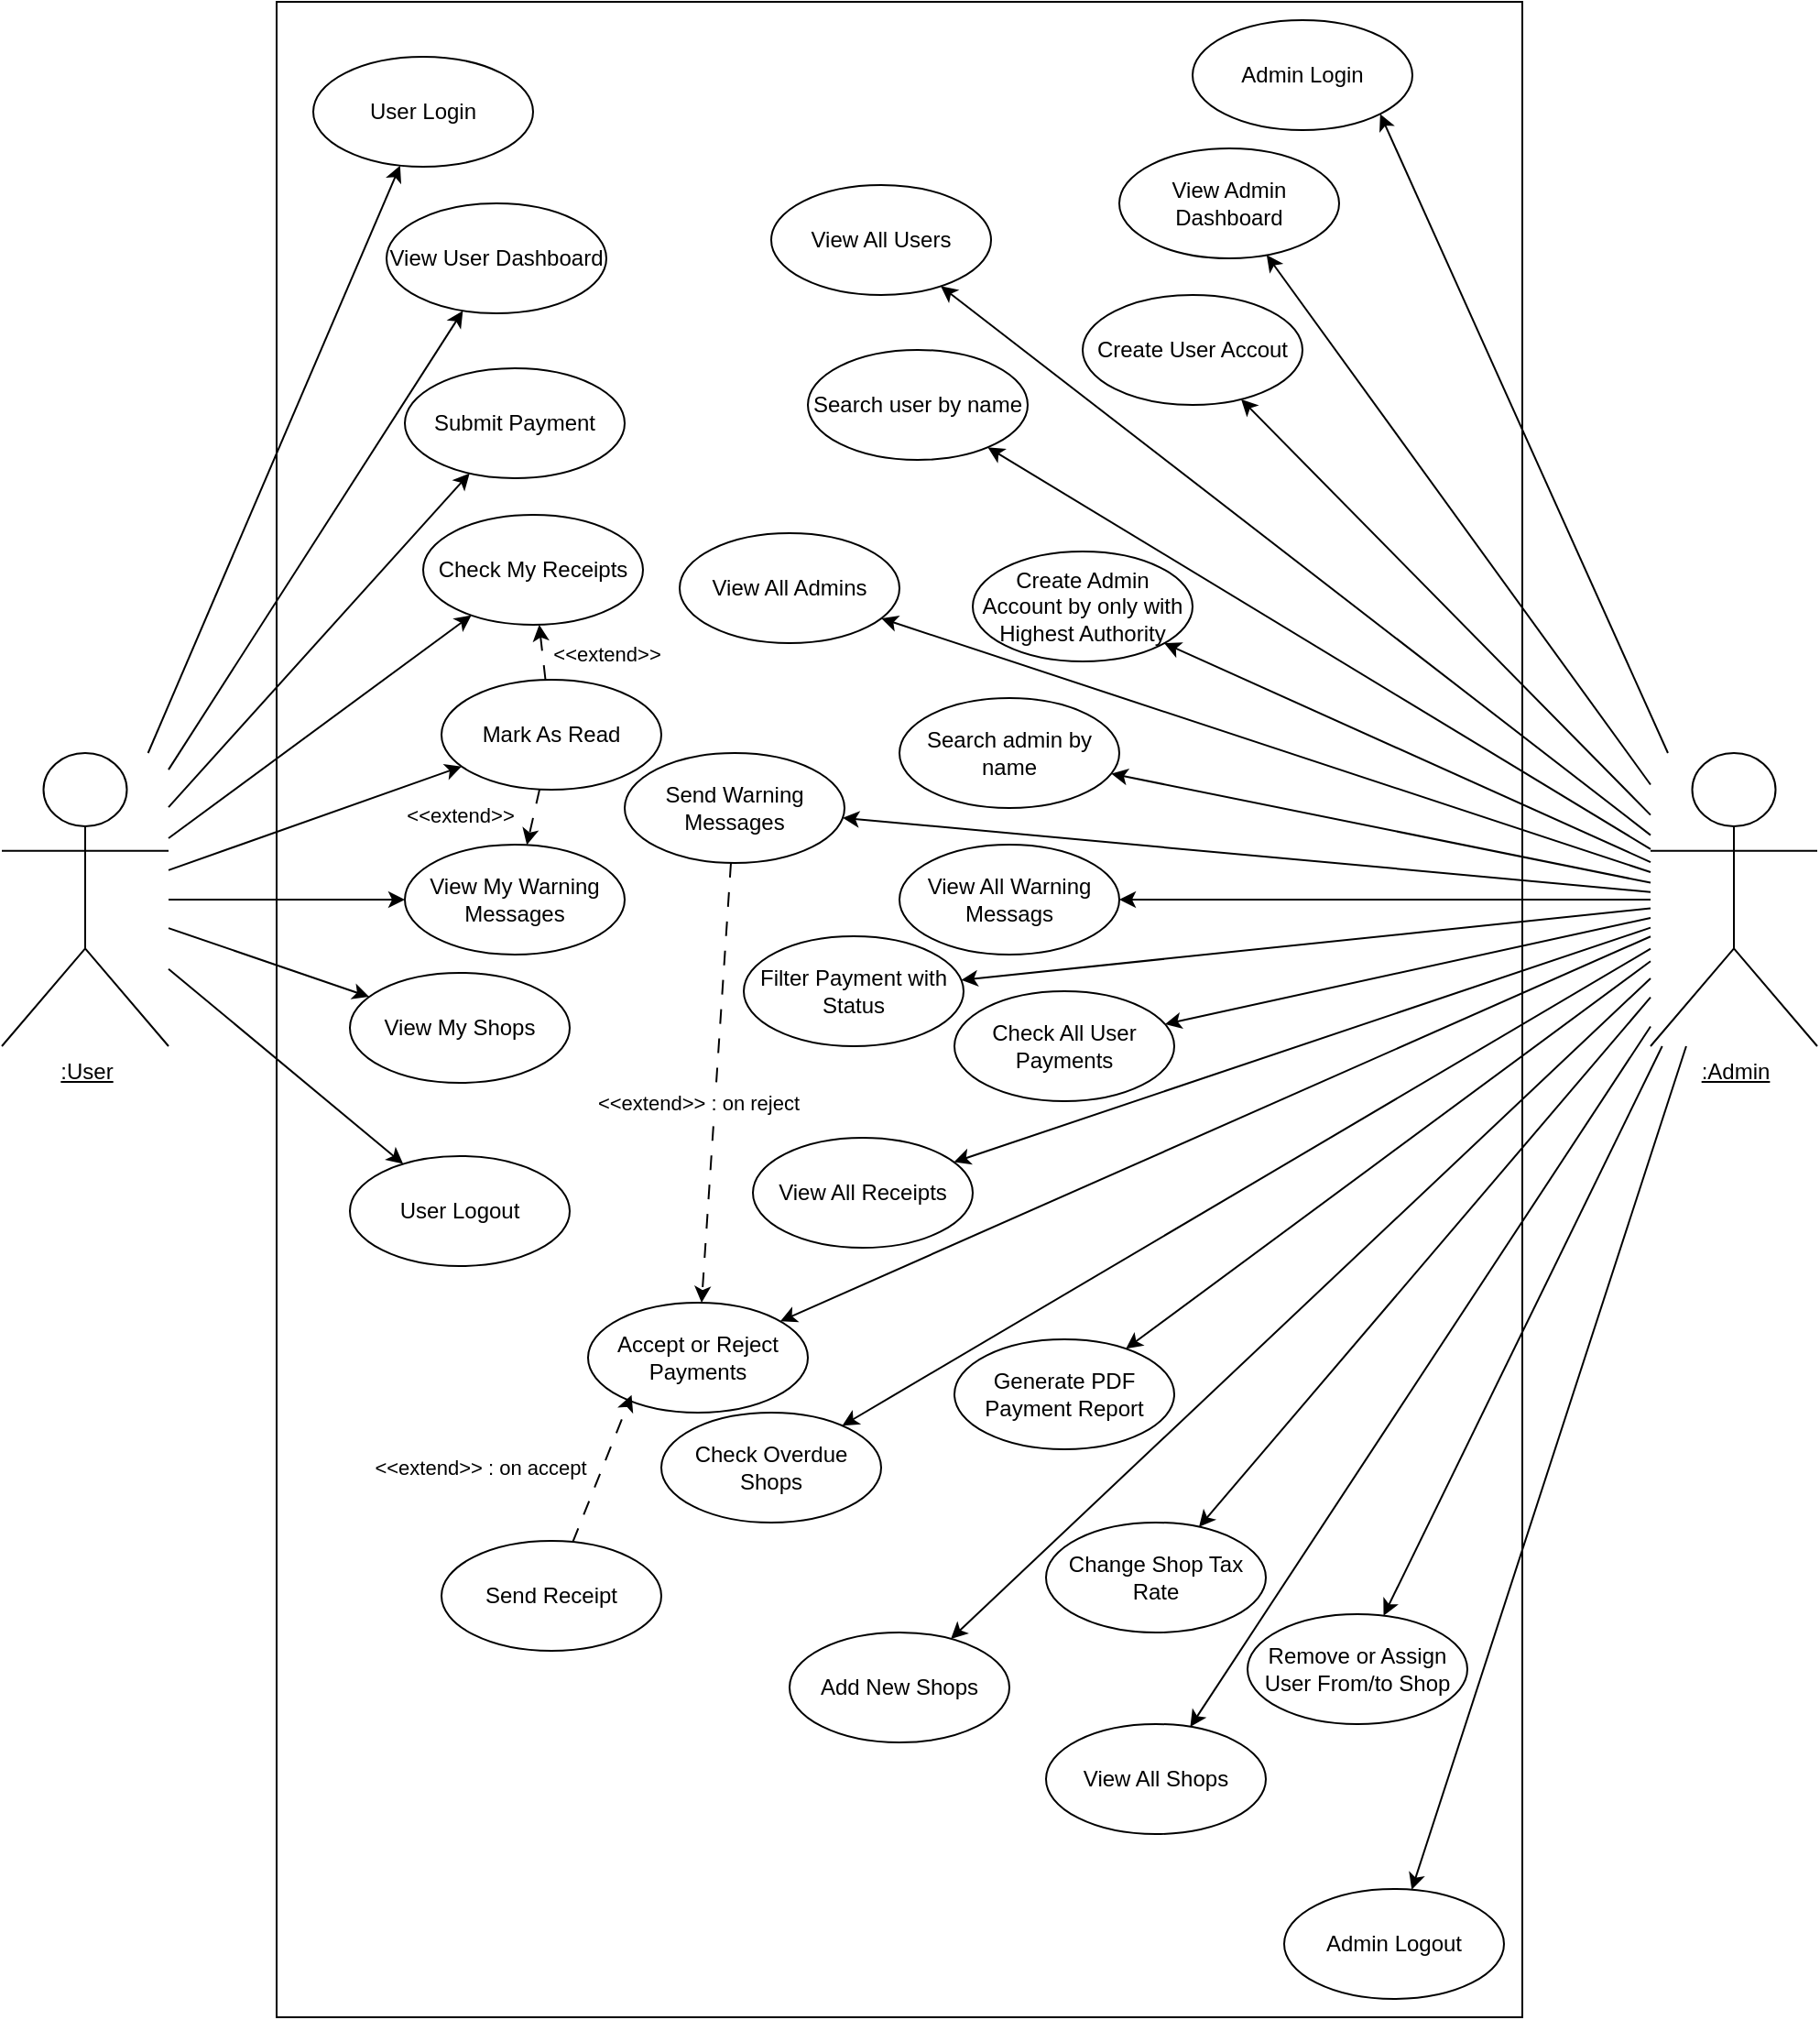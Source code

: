 <mxfile version="28.0.4">
  <diagram id="C5RBs43oDa-KdzZeNtuy" name="Page-1">
    <mxGraphModel dx="1246" dy="631" grid="1" gridSize="10" guides="1" tooltips="1" connect="1" arrows="1" fold="1" page="1" pageScale="1" pageWidth="827" pageHeight="1169" math="0" shadow="0">
      <root>
        <mxCell id="WIyWlLk6GJQsqaUBKTNV-0" />
        <mxCell id="WIyWlLk6GJQsqaUBKTNV-1" parent="WIyWlLk6GJQsqaUBKTNV-0" />
        <mxCell id="B_APaOrJ2emBslFfA4eh-44" value="" style="rounded=0;whiteSpace=wrap;html=1;labelBackgroundColor=none;" vertex="1" parent="WIyWlLk6GJQsqaUBKTNV-1">
          <mxGeometry x="240" y="60" width="680" height="1100" as="geometry" />
        </mxCell>
        <mxCell id="B_APaOrJ2emBslFfA4eh-45" style="edgeStyle=none;shape=connector;rounded=0;orthogonalLoop=1;jettySize=auto;html=1;strokeColor=default;align=center;verticalAlign=middle;fontFamily=Helvetica;fontSize=11;fontColor=default;labelBackgroundColor=default;endArrow=classic;" edge="1" parent="WIyWlLk6GJQsqaUBKTNV-1" source="B_APaOrJ2emBslFfA4eh-48" target="B_APaOrJ2emBslFfA4eh-60">
          <mxGeometry relative="1" as="geometry" />
        </mxCell>
        <mxCell id="B_APaOrJ2emBslFfA4eh-46" style="edgeStyle=none;shape=connector;rounded=0;orthogonalLoop=1;jettySize=auto;html=1;strokeColor=default;align=center;verticalAlign=middle;fontFamily=Helvetica;fontSize=11;fontColor=default;labelBackgroundColor=default;endArrow=classic;" edge="1" parent="WIyWlLk6GJQsqaUBKTNV-1" source="B_APaOrJ2emBslFfA4eh-48" target="B_APaOrJ2emBslFfA4eh-50">
          <mxGeometry relative="1" as="geometry" />
        </mxCell>
        <mxCell id="B_APaOrJ2emBslFfA4eh-47" style="edgeStyle=none;shape=connector;rounded=0;orthogonalLoop=1;jettySize=auto;html=1;strokeColor=default;align=center;verticalAlign=middle;fontFamily=Helvetica;fontSize=11;fontColor=default;labelBackgroundColor=default;endArrow=classic;" edge="1" parent="WIyWlLk6GJQsqaUBKTNV-1" source="B_APaOrJ2emBslFfA4eh-48" target="B_APaOrJ2emBslFfA4eh-57">
          <mxGeometry relative="1" as="geometry" />
        </mxCell>
        <mxCell id="B_APaOrJ2emBslFfA4eh-48" value="&lt;div&gt;&lt;u&gt;:User&lt;/u&gt;&lt;/div&gt;" style="shape=umlActor;verticalLabelPosition=bottom;verticalAlign=top;html=1;outlineConnect=0;labelBackgroundColor=none;" vertex="1" parent="WIyWlLk6GJQsqaUBKTNV-1">
          <mxGeometry x="90" y="470" width="91" height="160" as="geometry" />
        </mxCell>
        <mxCell id="B_APaOrJ2emBslFfA4eh-49" value="&lt;div&gt;User Login&lt;/div&gt;" style="ellipse;whiteSpace=wrap;html=1;labelBackgroundColor=none;" vertex="1" parent="WIyWlLk6GJQsqaUBKTNV-1">
          <mxGeometry x="260" y="90" width="120" height="60" as="geometry" />
        </mxCell>
        <mxCell id="B_APaOrJ2emBslFfA4eh-50" value="&lt;div&gt;User Logout&lt;/div&gt;" style="ellipse;whiteSpace=wrap;html=1;labelBackgroundColor=none;" vertex="1" parent="WIyWlLk6GJQsqaUBKTNV-1">
          <mxGeometry x="280" y="690" width="120" height="60" as="geometry" />
        </mxCell>
        <mxCell id="B_APaOrJ2emBslFfA4eh-51" value="View User Dashboard" style="ellipse;whiteSpace=wrap;html=1;labelBackgroundColor=none;" vertex="1" parent="WIyWlLk6GJQsqaUBKTNV-1">
          <mxGeometry x="300" y="170" width="120" height="60" as="geometry" />
        </mxCell>
        <mxCell id="B_APaOrJ2emBslFfA4eh-52" value="View My Warning Messages" style="ellipse;whiteSpace=wrap;html=1;labelBackgroundColor=none;" vertex="1" parent="WIyWlLk6GJQsqaUBKTNV-1">
          <mxGeometry x="310" y="520" width="120" height="60" as="geometry" />
        </mxCell>
        <mxCell id="B_APaOrJ2emBslFfA4eh-53" style="rounded=0;orthogonalLoop=1;jettySize=auto;html=1;dashed=1;dashPattern=8 8;" edge="1" parent="WIyWlLk6GJQsqaUBKTNV-1" source="B_APaOrJ2emBslFfA4eh-57" target="B_APaOrJ2emBslFfA4eh-58">
          <mxGeometry relative="1" as="geometry" />
        </mxCell>
        <mxCell id="B_APaOrJ2emBslFfA4eh-54" value="&amp;lt;&amp;lt;extend&amp;gt;&amp;gt;" style="edgeLabel;html=1;align=center;verticalAlign=middle;resizable=0;points=[];" vertex="1" connectable="0" parent="B_APaOrJ2emBslFfA4eh-53">
          <mxGeometry x="-0.037" y="-1" relative="1" as="geometry">
            <mxPoint x="34" as="offset" />
          </mxGeometry>
        </mxCell>
        <mxCell id="B_APaOrJ2emBslFfA4eh-55" style="rounded=0;orthogonalLoop=1;jettySize=auto;html=1;startArrow=none;startFill=0;dashed=1;dashPattern=8 8;" edge="1" parent="WIyWlLk6GJQsqaUBKTNV-1" source="B_APaOrJ2emBslFfA4eh-57" target="B_APaOrJ2emBslFfA4eh-52">
          <mxGeometry relative="1" as="geometry" />
        </mxCell>
        <mxCell id="B_APaOrJ2emBslFfA4eh-56" value="&amp;lt;&amp;lt;extend&amp;gt;&amp;gt;" style="edgeLabel;html=1;align=center;verticalAlign=middle;resizable=0;points=[];" vertex="1" connectable="0" parent="B_APaOrJ2emBslFfA4eh-55">
          <mxGeometry x="-0.299" relative="1" as="geometry">
            <mxPoint x="-41" y="3" as="offset" />
          </mxGeometry>
        </mxCell>
        <mxCell id="B_APaOrJ2emBslFfA4eh-57" value="Mark As Read" style="ellipse;whiteSpace=wrap;html=1;labelBackgroundColor=none;" vertex="1" parent="WIyWlLk6GJQsqaUBKTNV-1">
          <mxGeometry x="330" y="430" width="120" height="60" as="geometry" />
        </mxCell>
        <mxCell id="B_APaOrJ2emBslFfA4eh-58" value="&lt;div&gt;Check My Receipts&lt;/div&gt;" style="ellipse;whiteSpace=wrap;html=1;labelBackgroundColor=none;" vertex="1" parent="WIyWlLk6GJQsqaUBKTNV-1">
          <mxGeometry x="320" y="340" width="120" height="60" as="geometry" />
        </mxCell>
        <mxCell id="B_APaOrJ2emBslFfA4eh-59" value="Submit Payment" style="ellipse;whiteSpace=wrap;html=1;labelBackgroundColor=none;" vertex="1" parent="WIyWlLk6GJQsqaUBKTNV-1">
          <mxGeometry x="310" y="260" width="120" height="60" as="geometry" />
        </mxCell>
        <mxCell id="B_APaOrJ2emBslFfA4eh-60" value="&lt;div&gt;View My Shops&lt;/div&gt;" style="ellipse;whiteSpace=wrap;html=1;labelBackgroundColor=none;" vertex="1" parent="WIyWlLk6GJQsqaUBKTNV-1">
          <mxGeometry x="280" y="590" width="120" height="60" as="geometry" />
        </mxCell>
        <mxCell id="B_APaOrJ2emBslFfA4eh-61" value="Create User Accout" style="ellipse;whiteSpace=wrap;html=1;labelBackgroundColor=none;" vertex="1" parent="WIyWlLk6GJQsqaUBKTNV-1">
          <mxGeometry x="680" y="220" width="120" height="60" as="geometry" />
        </mxCell>
        <mxCell id="B_APaOrJ2emBslFfA4eh-62" value="View All Users" style="ellipse;whiteSpace=wrap;html=1;labelBackgroundColor=none;" vertex="1" parent="WIyWlLk6GJQsqaUBKTNV-1">
          <mxGeometry x="510" y="160" width="120" height="60" as="geometry" />
        </mxCell>
        <mxCell id="B_APaOrJ2emBslFfA4eh-63" value="Search user by name" style="ellipse;whiteSpace=wrap;html=1;labelBackgroundColor=none;" vertex="1" parent="WIyWlLk6GJQsqaUBKTNV-1">
          <mxGeometry x="530" y="250" width="120" height="60" as="geometry" />
        </mxCell>
        <mxCell id="B_APaOrJ2emBslFfA4eh-64" value="Search admin by name" style="ellipse;whiteSpace=wrap;html=1;labelBackgroundColor=none;" vertex="1" parent="WIyWlLk6GJQsqaUBKTNV-1">
          <mxGeometry x="580" y="440" width="120" height="60" as="geometry" />
        </mxCell>
        <mxCell id="B_APaOrJ2emBslFfA4eh-65" value="Create Admin Account by only with Highest Authority" style="ellipse;whiteSpace=wrap;html=1;labelBackgroundColor=none;" vertex="1" parent="WIyWlLk6GJQsqaUBKTNV-1">
          <mxGeometry x="620" y="360" width="120" height="60" as="geometry" />
        </mxCell>
        <mxCell id="B_APaOrJ2emBslFfA4eh-66" value="&lt;div&gt;Add New Shops&lt;/div&gt;" style="ellipse;whiteSpace=wrap;html=1;labelBackgroundColor=none;" vertex="1" parent="WIyWlLk6GJQsqaUBKTNV-1">
          <mxGeometry x="520" y="950" width="120" height="60" as="geometry" />
        </mxCell>
        <mxCell id="B_APaOrJ2emBslFfA4eh-67" value="Remove or Assign User From/to Shop" style="ellipse;whiteSpace=wrap;html=1;labelBackgroundColor=none;" vertex="1" parent="WIyWlLk6GJQsqaUBKTNV-1">
          <mxGeometry x="770" y="940" width="120" height="60" as="geometry" />
        </mxCell>
        <mxCell id="B_APaOrJ2emBslFfA4eh-68" value="Change Shop Tax Rate" style="ellipse;whiteSpace=wrap;html=1;labelBackgroundColor=none;" vertex="1" parent="WIyWlLk6GJQsqaUBKTNV-1">
          <mxGeometry x="660" y="890" width="120" height="60" as="geometry" />
        </mxCell>
        <mxCell id="B_APaOrJ2emBslFfA4eh-69" style="rounded=0;orthogonalLoop=1;jettySize=auto;html=1;dashed=1;dashPattern=8 8;" edge="1" parent="WIyWlLk6GJQsqaUBKTNV-1" source="B_APaOrJ2emBslFfA4eh-71" target="B_APaOrJ2emBslFfA4eh-110">
          <mxGeometry relative="1" as="geometry" />
        </mxCell>
        <mxCell id="B_APaOrJ2emBslFfA4eh-70" value="&amp;lt;&amp;lt;extend&amp;gt;&amp;gt; : on reject" style="edgeLabel;html=1;align=center;verticalAlign=middle;resizable=0;points=[];" vertex="1" connectable="0" parent="B_APaOrJ2emBslFfA4eh-69">
          <mxGeometry x="-0.079" y="-2" relative="1" as="geometry">
            <mxPoint x="-9" y="20" as="offset" />
          </mxGeometry>
        </mxCell>
        <mxCell id="B_APaOrJ2emBslFfA4eh-71" value="Send Warning Messages" style="ellipse;whiteSpace=wrap;html=1;labelBackgroundColor=none;" vertex="1" parent="WIyWlLk6GJQsqaUBKTNV-1">
          <mxGeometry x="430" y="470" width="120" height="60" as="geometry" />
        </mxCell>
        <mxCell id="B_APaOrJ2emBslFfA4eh-72" value="&lt;div&gt;View All Receipts&lt;/div&gt;" style="ellipse;whiteSpace=wrap;html=1;labelBackgroundColor=none;" vertex="1" parent="WIyWlLk6GJQsqaUBKTNV-1">
          <mxGeometry x="500" y="680" width="120" height="60" as="geometry" />
        </mxCell>
        <mxCell id="B_APaOrJ2emBslFfA4eh-73" value="View All Warning Messags" style="ellipse;whiteSpace=wrap;html=1;labelBackgroundColor=none;" vertex="1" parent="WIyWlLk6GJQsqaUBKTNV-1">
          <mxGeometry x="580" y="520" width="120" height="60" as="geometry" />
        </mxCell>
        <mxCell id="B_APaOrJ2emBslFfA4eh-74" value="Check Overdue Shops" style="ellipse;whiteSpace=wrap;html=1;labelBackgroundColor=none;" vertex="1" parent="WIyWlLk6GJQsqaUBKTNV-1">
          <mxGeometry x="450" y="830" width="120" height="60" as="geometry" />
        </mxCell>
        <mxCell id="B_APaOrJ2emBslFfA4eh-75" value="View Admin Dashboard" style="ellipse;whiteSpace=wrap;html=1;labelBackgroundColor=none;" vertex="1" parent="WIyWlLk6GJQsqaUBKTNV-1">
          <mxGeometry x="700" y="140" width="120" height="60" as="geometry" />
        </mxCell>
        <mxCell id="B_APaOrJ2emBslFfA4eh-76" style="rounded=0;orthogonalLoop=1;jettySize=auto;html=1;labelBackgroundColor=none;fontColor=default;" edge="1" parent="WIyWlLk6GJQsqaUBKTNV-1" source="B_APaOrJ2emBslFfA4eh-48" target="B_APaOrJ2emBslFfA4eh-49">
          <mxGeometry relative="1" as="geometry" />
        </mxCell>
        <mxCell id="B_APaOrJ2emBslFfA4eh-77" style="rounded=0;orthogonalLoop=1;jettySize=auto;html=1;labelBackgroundColor=none;fontColor=default;" edge="1" parent="WIyWlLk6GJQsqaUBKTNV-1" source="B_APaOrJ2emBslFfA4eh-48" target="B_APaOrJ2emBslFfA4eh-51">
          <mxGeometry relative="1" as="geometry" />
        </mxCell>
        <mxCell id="B_APaOrJ2emBslFfA4eh-78" style="rounded=0;orthogonalLoop=1;jettySize=auto;html=1;" edge="1" parent="WIyWlLk6GJQsqaUBKTNV-1" source="B_APaOrJ2emBslFfA4eh-48" target="B_APaOrJ2emBslFfA4eh-59">
          <mxGeometry relative="1" as="geometry" />
        </mxCell>
        <mxCell id="B_APaOrJ2emBslFfA4eh-79" style="edgeStyle=none;shape=connector;rounded=0;orthogonalLoop=1;jettySize=auto;html=1;strokeColor=default;align=center;verticalAlign=middle;fontFamily=Helvetica;fontSize=11;fontColor=default;labelBackgroundColor=default;endArrow=classic;" edge="1" parent="WIyWlLk6GJQsqaUBKTNV-1" source="B_APaOrJ2emBslFfA4eh-48" target="B_APaOrJ2emBslFfA4eh-58">
          <mxGeometry relative="1" as="geometry" />
        </mxCell>
        <mxCell id="B_APaOrJ2emBslFfA4eh-80" style="edgeStyle=none;shape=connector;rounded=0;orthogonalLoop=1;jettySize=auto;html=1;strokeColor=default;align=center;verticalAlign=middle;fontFamily=Helvetica;fontSize=11;fontColor=default;labelBackgroundColor=default;endArrow=classic;" edge="1" parent="WIyWlLk6GJQsqaUBKTNV-1" source="B_APaOrJ2emBslFfA4eh-48" target="B_APaOrJ2emBslFfA4eh-52">
          <mxGeometry relative="1" as="geometry" />
        </mxCell>
        <mxCell id="B_APaOrJ2emBslFfA4eh-81" style="edgeStyle=none;shape=connector;rounded=0;orthogonalLoop=1;jettySize=auto;html=1;entryX=1;entryY=1;entryDx=0;entryDy=0;strokeColor=default;align=center;verticalAlign=middle;fontFamily=Helvetica;fontSize=11;fontColor=default;labelBackgroundColor=default;endArrow=classic;" edge="1" parent="WIyWlLk6GJQsqaUBKTNV-1" source="B_APaOrJ2emBslFfA4eh-102" target="B_APaOrJ2emBslFfA4eh-106">
          <mxGeometry relative="1" as="geometry" />
        </mxCell>
        <mxCell id="B_APaOrJ2emBslFfA4eh-82" style="edgeStyle=none;shape=connector;rounded=0;orthogonalLoop=1;jettySize=auto;html=1;strokeColor=default;align=center;verticalAlign=middle;fontFamily=Helvetica;fontSize=11;fontColor=default;labelBackgroundColor=default;endArrow=classic;" edge="1" parent="WIyWlLk6GJQsqaUBKTNV-1" source="B_APaOrJ2emBslFfA4eh-102" target="B_APaOrJ2emBslFfA4eh-75">
          <mxGeometry relative="1" as="geometry" />
        </mxCell>
        <mxCell id="B_APaOrJ2emBslFfA4eh-83" style="edgeStyle=none;shape=connector;rounded=0;orthogonalLoop=1;jettySize=auto;html=1;strokeColor=default;align=center;verticalAlign=middle;fontFamily=Helvetica;fontSize=11;fontColor=default;labelBackgroundColor=default;endArrow=classic;" edge="1" parent="WIyWlLk6GJQsqaUBKTNV-1" source="B_APaOrJ2emBslFfA4eh-102" target="B_APaOrJ2emBslFfA4eh-62">
          <mxGeometry relative="1" as="geometry" />
        </mxCell>
        <mxCell id="B_APaOrJ2emBslFfA4eh-84" style="edgeStyle=none;shape=connector;rounded=0;orthogonalLoop=1;jettySize=auto;html=1;strokeColor=default;align=center;verticalAlign=middle;fontFamily=Helvetica;fontSize=11;fontColor=default;labelBackgroundColor=default;endArrow=classic;" edge="1" parent="WIyWlLk6GJQsqaUBKTNV-1" source="B_APaOrJ2emBslFfA4eh-102" target="B_APaOrJ2emBslFfA4eh-61">
          <mxGeometry relative="1" as="geometry" />
        </mxCell>
        <mxCell id="B_APaOrJ2emBslFfA4eh-85" style="edgeStyle=none;shape=connector;rounded=0;orthogonalLoop=1;jettySize=auto;html=1;strokeColor=default;align=center;verticalAlign=middle;fontFamily=Helvetica;fontSize=11;fontColor=default;labelBackgroundColor=default;endArrow=classic;" edge="1" parent="WIyWlLk6GJQsqaUBKTNV-1" source="B_APaOrJ2emBslFfA4eh-102" target="B_APaOrJ2emBslFfA4eh-63">
          <mxGeometry relative="1" as="geometry" />
        </mxCell>
        <mxCell id="B_APaOrJ2emBslFfA4eh-86" style="edgeStyle=none;shape=connector;rounded=0;orthogonalLoop=1;jettySize=auto;html=1;strokeColor=default;align=center;verticalAlign=middle;fontFamily=Helvetica;fontSize=11;fontColor=default;labelBackgroundColor=default;endArrow=classic;" edge="1" parent="WIyWlLk6GJQsqaUBKTNV-1" source="B_APaOrJ2emBslFfA4eh-102" target="B_APaOrJ2emBslFfA4eh-109">
          <mxGeometry relative="1" as="geometry" />
        </mxCell>
        <mxCell id="B_APaOrJ2emBslFfA4eh-87" style="edgeStyle=none;shape=connector;rounded=0;orthogonalLoop=1;jettySize=auto;html=1;strokeColor=default;align=center;verticalAlign=middle;fontFamily=Helvetica;fontSize=11;fontColor=default;labelBackgroundColor=default;endArrow=classic;" edge="1" parent="WIyWlLk6GJQsqaUBKTNV-1" source="B_APaOrJ2emBslFfA4eh-102" target="B_APaOrJ2emBslFfA4eh-66">
          <mxGeometry relative="1" as="geometry" />
        </mxCell>
        <mxCell id="B_APaOrJ2emBslFfA4eh-88" style="edgeStyle=none;shape=connector;rounded=0;orthogonalLoop=1;jettySize=auto;html=1;strokeColor=default;align=center;verticalAlign=middle;fontFamily=Helvetica;fontSize=11;fontColor=default;labelBackgroundColor=default;endArrow=classic;" edge="1" parent="WIyWlLk6GJQsqaUBKTNV-1" source="B_APaOrJ2emBslFfA4eh-102" target="B_APaOrJ2emBslFfA4eh-67">
          <mxGeometry relative="1" as="geometry" />
        </mxCell>
        <mxCell id="B_APaOrJ2emBslFfA4eh-89" style="edgeStyle=none;shape=connector;rounded=0;orthogonalLoop=1;jettySize=auto;html=1;strokeColor=default;align=center;verticalAlign=middle;fontFamily=Helvetica;fontSize=11;fontColor=default;labelBackgroundColor=default;endArrow=classic;" edge="1" parent="WIyWlLk6GJQsqaUBKTNV-1" source="B_APaOrJ2emBslFfA4eh-102" target="B_APaOrJ2emBslFfA4eh-74">
          <mxGeometry relative="1" as="geometry" />
        </mxCell>
        <mxCell id="B_APaOrJ2emBslFfA4eh-90" style="edgeStyle=none;shape=connector;rounded=0;orthogonalLoop=1;jettySize=auto;html=1;strokeColor=default;align=center;verticalAlign=middle;fontFamily=Helvetica;fontSize=11;fontColor=default;labelBackgroundColor=default;endArrow=classic;" edge="1" parent="WIyWlLk6GJQsqaUBKTNV-1" source="B_APaOrJ2emBslFfA4eh-102" target="B_APaOrJ2emBslFfA4eh-107">
          <mxGeometry relative="1" as="geometry" />
        </mxCell>
        <mxCell id="B_APaOrJ2emBslFfA4eh-91" style="edgeStyle=none;shape=connector;rounded=0;orthogonalLoop=1;jettySize=auto;html=1;strokeColor=default;align=center;verticalAlign=middle;fontFamily=Helvetica;fontSize=11;fontColor=default;labelBackgroundColor=default;endArrow=classic;" edge="1" parent="WIyWlLk6GJQsqaUBKTNV-1" source="B_APaOrJ2emBslFfA4eh-102" target="B_APaOrJ2emBslFfA4eh-104">
          <mxGeometry relative="1" as="geometry" />
        </mxCell>
        <mxCell id="B_APaOrJ2emBslFfA4eh-92" style="edgeStyle=none;shape=connector;rounded=0;orthogonalLoop=1;jettySize=auto;html=1;strokeColor=default;align=center;verticalAlign=middle;fontFamily=Helvetica;fontSize=11;fontColor=default;labelBackgroundColor=default;endArrow=classic;" edge="1" parent="WIyWlLk6GJQsqaUBKTNV-1" source="B_APaOrJ2emBslFfA4eh-102" target="B_APaOrJ2emBslFfA4eh-68">
          <mxGeometry relative="1" as="geometry" />
        </mxCell>
        <mxCell id="B_APaOrJ2emBslFfA4eh-93" style="edgeStyle=none;shape=connector;rounded=0;orthogonalLoop=1;jettySize=auto;html=1;strokeColor=default;align=center;verticalAlign=middle;fontFamily=Helvetica;fontSize=11;fontColor=default;labelBackgroundColor=default;endArrow=classic;" edge="1" parent="WIyWlLk6GJQsqaUBKTNV-1" source="B_APaOrJ2emBslFfA4eh-102" target="B_APaOrJ2emBslFfA4eh-65">
          <mxGeometry relative="1" as="geometry" />
        </mxCell>
        <mxCell id="B_APaOrJ2emBslFfA4eh-94" style="edgeStyle=none;shape=connector;rounded=0;orthogonalLoop=1;jettySize=auto;html=1;strokeColor=default;align=center;verticalAlign=middle;fontFamily=Helvetica;fontSize=11;fontColor=default;labelBackgroundColor=default;endArrow=classic;" edge="1" parent="WIyWlLk6GJQsqaUBKTNV-1" source="B_APaOrJ2emBslFfA4eh-102" target="B_APaOrJ2emBslFfA4eh-108">
          <mxGeometry relative="1" as="geometry" />
        </mxCell>
        <mxCell id="B_APaOrJ2emBslFfA4eh-95" style="edgeStyle=none;shape=connector;rounded=0;orthogonalLoop=1;jettySize=auto;html=1;strokeColor=default;align=center;verticalAlign=middle;fontFamily=Helvetica;fontSize=11;fontColor=default;labelBackgroundColor=default;endArrow=classic;" edge="1" parent="WIyWlLk6GJQsqaUBKTNV-1" source="B_APaOrJ2emBslFfA4eh-102" target="B_APaOrJ2emBslFfA4eh-64">
          <mxGeometry relative="1" as="geometry" />
        </mxCell>
        <mxCell id="B_APaOrJ2emBslFfA4eh-96" style="edgeStyle=none;shape=connector;rounded=0;orthogonalLoop=1;jettySize=auto;html=1;strokeColor=default;align=center;verticalAlign=middle;fontFamily=Helvetica;fontSize=11;fontColor=default;labelBackgroundColor=default;endArrow=classic;" edge="1" parent="WIyWlLk6GJQsqaUBKTNV-1" source="B_APaOrJ2emBslFfA4eh-102" target="B_APaOrJ2emBslFfA4eh-71">
          <mxGeometry relative="1" as="geometry" />
        </mxCell>
        <mxCell id="B_APaOrJ2emBslFfA4eh-97" style="edgeStyle=none;shape=connector;rounded=0;orthogonalLoop=1;jettySize=auto;html=1;strokeColor=default;align=center;verticalAlign=middle;fontFamily=Helvetica;fontSize=11;fontColor=default;labelBackgroundColor=default;endArrow=classic;" edge="1" parent="WIyWlLk6GJQsqaUBKTNV-1" source="B_APaOrJ2emBslFfA4eh-102" target="B_APaOrJ2emBslFfA4eh-73">
          <mxGeometry relative="1" as="geometry" />
        </mxCell>
        <mxCell id="B_APaOrJ2emBslFfA4eh-98" style="edgeStyle=none;shape=connector;rounded=0;orthogonalLoop=1;jettySize=auto;html=1;strokeColor=default;align=center;verticalAlign=middle;fontFamily=Helvetica;fontSize=11;fontColor=default;labelBackgroundColor=default;endArrow=classic;" edge="1" parent="WIyWlLk6GJQsqaUBKTNV-1" source="B_APaOrJ2emBslFfA4eh-102" target="B_APaOrJ2emBslFfA4eh-105">
          <mxGeometry relative="1" as="geometry" />
        </mxCell>
        <mxCell id="B_APaOrJ2emBslFfA4eh-99" style="edgeStyle=none;shape=connector;rounded=0;orthogonalLoop=1;jettySize=auto;html=1;strokeColor=default;align=center;verticalAlign=middle;fontFamily=Helvetica;fontSize=11;fontColor=default;labelBackgroundColor=default;endArrow=classic;" edge="1" parent="WIyWlLk6GJQsqaUBKTNV-1" source="B_APaOrJ2emBslFfA4eh-102" target="B_APaOrJ2emBslFfA4eh-103">
          <mxGeometry relative="1" as="geometry" />
        </mxCell>
        <mxCell id="B_APaOrJ2emBslFfA4eh-100" style="edgeStyle=none;shape=connector;rounded=0;orthogonalLoop=1;jettySize=auto;html=1;strokeColor=default;align=center;verticalAlign=middle;fontFamily=Helvetica;fontSize=11;fontColor=default;labelBackgroundColor=default;endArrow=classic;" edge="1" parent="WIyWlLk6GJQsqaUBKTNV-1" source="B_APaOrJ2emBslFfA4eh-102" target="B_APaOrJ2emBslFfA4eh-110">
          <mxGeometry relative="1" as="geometry" />
        </mxCell>
        <mxCell id="B_APaOrJ2emBslFfA4eh-101" style="edgeStyle=none;shape=connector;rounded=0;orthogonalLoop=1;jettySize=auto;html=1;strokeColor=default;align=center;verticalAlign=middle;fontFamily=Helvetica;fontSize=11;fontColor=default;labelBackgroundColor=default;endArrow=classic;" edge="1" parent="WIyWlLk6GJQsqaUBKTNV-1" source="B_APaOrJ2emBslFfA4eh-102" target="B_APaOrJ2emBslFfA4eh-72">
          <mxGeometry relative="1" as="geometry" />
        </mxCell>
        <mxCell id="B_APaOrJ2emBslFfA4eh-102" value="&lt;u&gt;:Admin&lt;/u&gt;" style="shape=umlActor;verticalLabelPosition=bottom;verticalAlign=top;html=1;outlineConnect=0;labelBackgroundColor=none;" vertex="1" parent="WIyWlLk6GJQsqaUBKTNV-1">
          <mxGeometry x="990" y="470" width="91" height="160" as="geometry" />
        </mxCell>
        <mxCell id="B_APaOrJ2emBslFfA4eh-103" value="Check All User Payments" style="ellipse;whiteSpace=wrap;html=1;labelBackgroundColor=none;" vertex="1" parent="WIyWlLk6GJQsqaUBKTNV-1">
          <mxGeometry x="610" y="600" width="120" height="60" as="geometry" />
        </mxCell>
        <mxCell id="B_APaOrJ2emBslFfA4eh-104" value="Generate PDF Payment Report" style="ellipse;whiteSpace=wrap;html=1;labelBackgroundColor=none;" vertex="1" parent="WIyWlLk6GJQsqaUBKTNV-1">
          <mxGeometry x="610" y="790" width="120" height="60" as="geometry" />
        </mxCell>
        <mxCell id="B_APaOrJ2emBslFfA4eh-105" value="Filter Payment with Status" style="ellipse;whiteSpace=wrap;html=1;labelBackgroundColor=none;" vertex="1" parent="WIyWlLk6GJQsqaUBKTNV-1">
          <mxGeometry x="495" y="570" width="120" height="60" as="geometry" />
        </mxCell>
        <mxCell id="B_APaOrJ2emBslFfA4eh-106" value="Admin Login" style="ellipse;whiteSpace=wrap;html=1;labelBackgroundColor=none;" vertex="1" parent="WIyWlLk6GJQsqaUBKTNV-1">
          <mxGeometry x="740" y="70" width="120" height="60" as="geometry" />
        </mxCell>
        <mxCell id="B_APaOrJ2emBslFfA4eh-107" value="Admin Logout" style="ellipse;whiteSpace=wrap;html=1;labelBackgroundColor=none;" vertex="1" parent="WIyWlLk6GJQsqaUBKTNV-1">
          <mxGeometry x="790" y="1090" width="120" height="60" as="geometry" />
        </mxCell>
        <mxCell id="B_APaOrJ2emBslFfA4eh-108" value="View All Admins" style="ellipse;whiteSpace=wrap;html=1;labelBackgroundColor=none;" vertex="1" parent="WIyWlLk6GJQsqaUBKTNV-1">
          <mxGeometry x="460" y="350" width="120" height="60" as="geometry" />
        </mxCell>
        <mxCell id="B_APaOrJ2emBslFfA4eh-109" value="View All Shops" style="ellipse;whiteSpace=wrap;html=1;labelBackgroundColor=none;" vertex="1" parent="WIyWlLk6GJQsqaUBKTNV-1">
          <mxGeometry x="660" y="1000" width="120" height="60" as="geometry" />
        </mxCell>
        <mxCell id="B_APaOrJ2emBslFfA4eh-110" value="Accept or Reject Payments" style="ellipse;whiteSpace=wrap;html=1;labelBackgroundColor=none;" vertex="1" parent="WIyWlLk6GJQsqaUBKTNV-1">
          <mxGeometry x="410" y="770" width="120" height="60" as="geometry" />
        </mxCell>
        <mxCell id="B_APaOrJ2emBslFfA4eh-111" value="Send Receipt" style="ellipse;whiteSpace=wrap;html=1;labelBackgroundColor=none;" vertex="1" parent="WIyWlLk6GJQsqaUBKTNV-1">
          <mxGeometry x="330" y="900" width="120" height="60" as="geometry" />
        </mxCell>
        <mxCell id="B_APaOrJ2emBslFfA4eh-112" style="rounded=0;orthogonalLoop=1;jettySize=auto;html=1;entryX=0.198;entryY=0.84;entryDx=0;entryDy=0;entryPerimeter=0;dashed=1;dashPattern=8 8;" edge="1" parent="WIyWlLk6GJQsqaUBKTNV-1" source="B_APaOrJ2emBslFfA4eh-111" target="B_APaOrJ2emBslFfA4eh-110">
          <mxGeometry relative="1" as="geometry" />
        </mxCell>
        <mxCell id="B_APaOrJ2emBslFfA4eh-113" value="&amp;lt;&amp;lt;extend&amp;gt;&amp;gt; : on accept" style="edgeLabel;html=1;align=center;verticalAlign=middle;resizable=0;points=[];" vertex="1" connectable="0" parent="B_APaOrJ2emBslFfA4eh-112">
          <mxGeometry x="-0.203" y="-1" relative="1" as="geometry">
            <mxPoint x="-65" y="-9" as="offset" />
          </mxGeometry>
        </mxCell>
      </root>
    </mxGraphModel>
  </diagram>
</mxfile>
